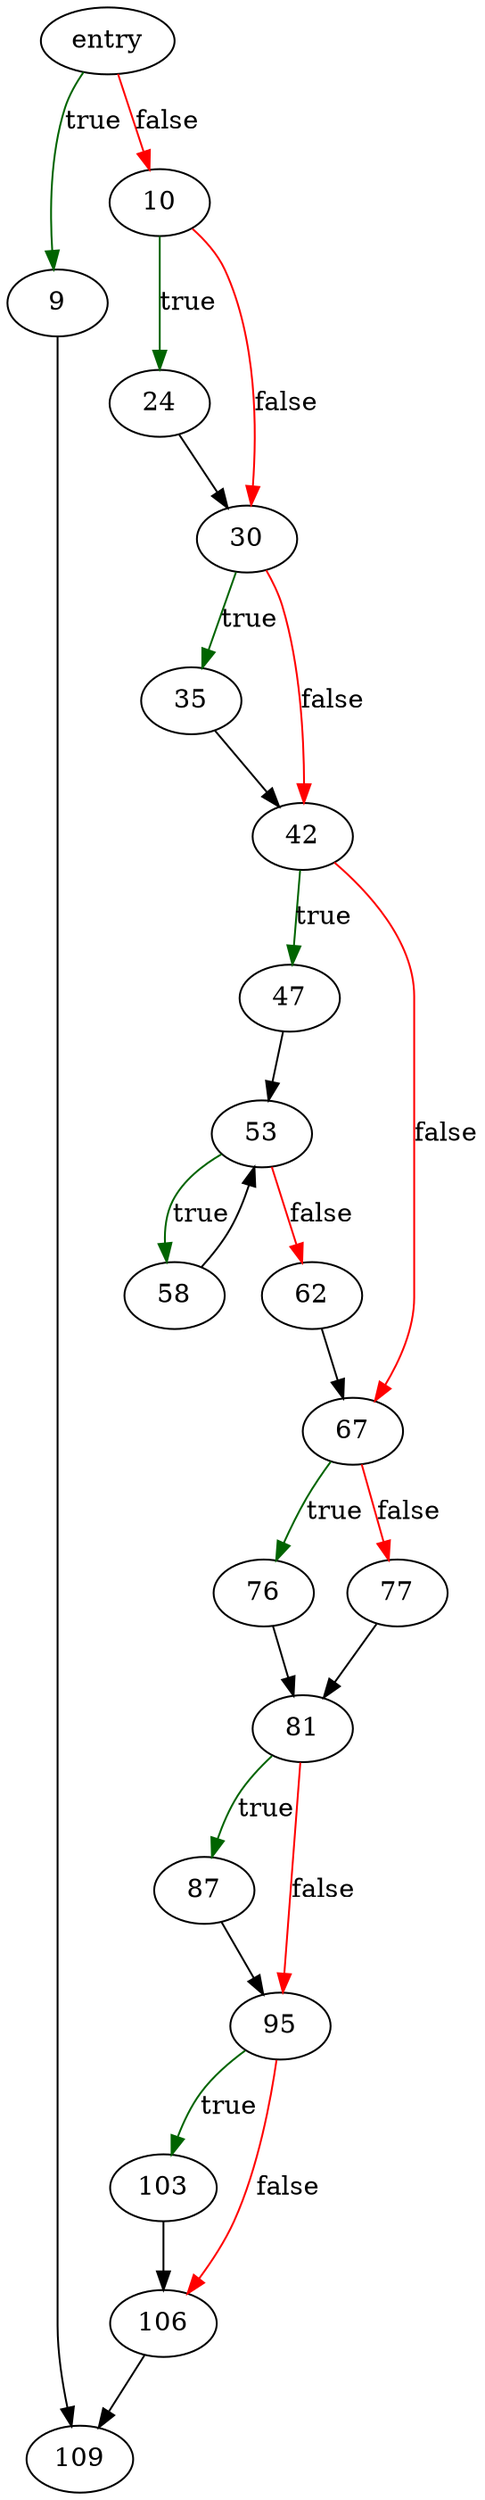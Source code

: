 digraph "sqlite3_backup_finish" {
	// Node definitions.
	1 [label=entry];
	9;
	10;
	24;
	30;
	35;
	42;
	47;
	53;
	58;
	62;
	67;
	76;
	77;
	81;
	87;
	95;
	103;
	106;
	109;

	// Edge definitions.
	1 -> 9 [
		color=darkgreen
		label=true
	];
	1 -> 10 [
		color=red
		label=false
	];
	9 -> 109;
	10 -> 24 [
		color=darkgreen
		label=true
	];
	10 -> 30 [
		color=red
		label=false
	];
	24 -> 30;
	30 -> 35 [
		color=darkgreen
		label=true
	];
	30 -> 42 [
		color=red
		label=false
	];
	35 -> 42;
	42 -> 47 [
		color=darkgreen
		label=true
	];
	42 -> 67 [
		color=red
		label=false
	];
	47 -> 53;
	53 -> 58 [
		color=darkgreen
		label=true
	];
	53 -> 62 [
		color=red
		label=false
	];
	58 -> 53;
	62 -> 67;
	67 -> 76 [
		color=darkgreen
		label=true
	];
	67 -> 77 [
		color=red
		label=false
	];
	76 -> 81;
	77 -> 81;
	81 -> 87 [
		color=darkgreen
		label=true
	];
	81 -> 95 [
		color=red
		label=false
	];
	87 -> 95;
	95 -> 103 [
		color=darkgreen
		label=true
	];
	95 -> 106 [
		color=red
		label=false
	];
	103 -> 106;
	106 -> 109;
}